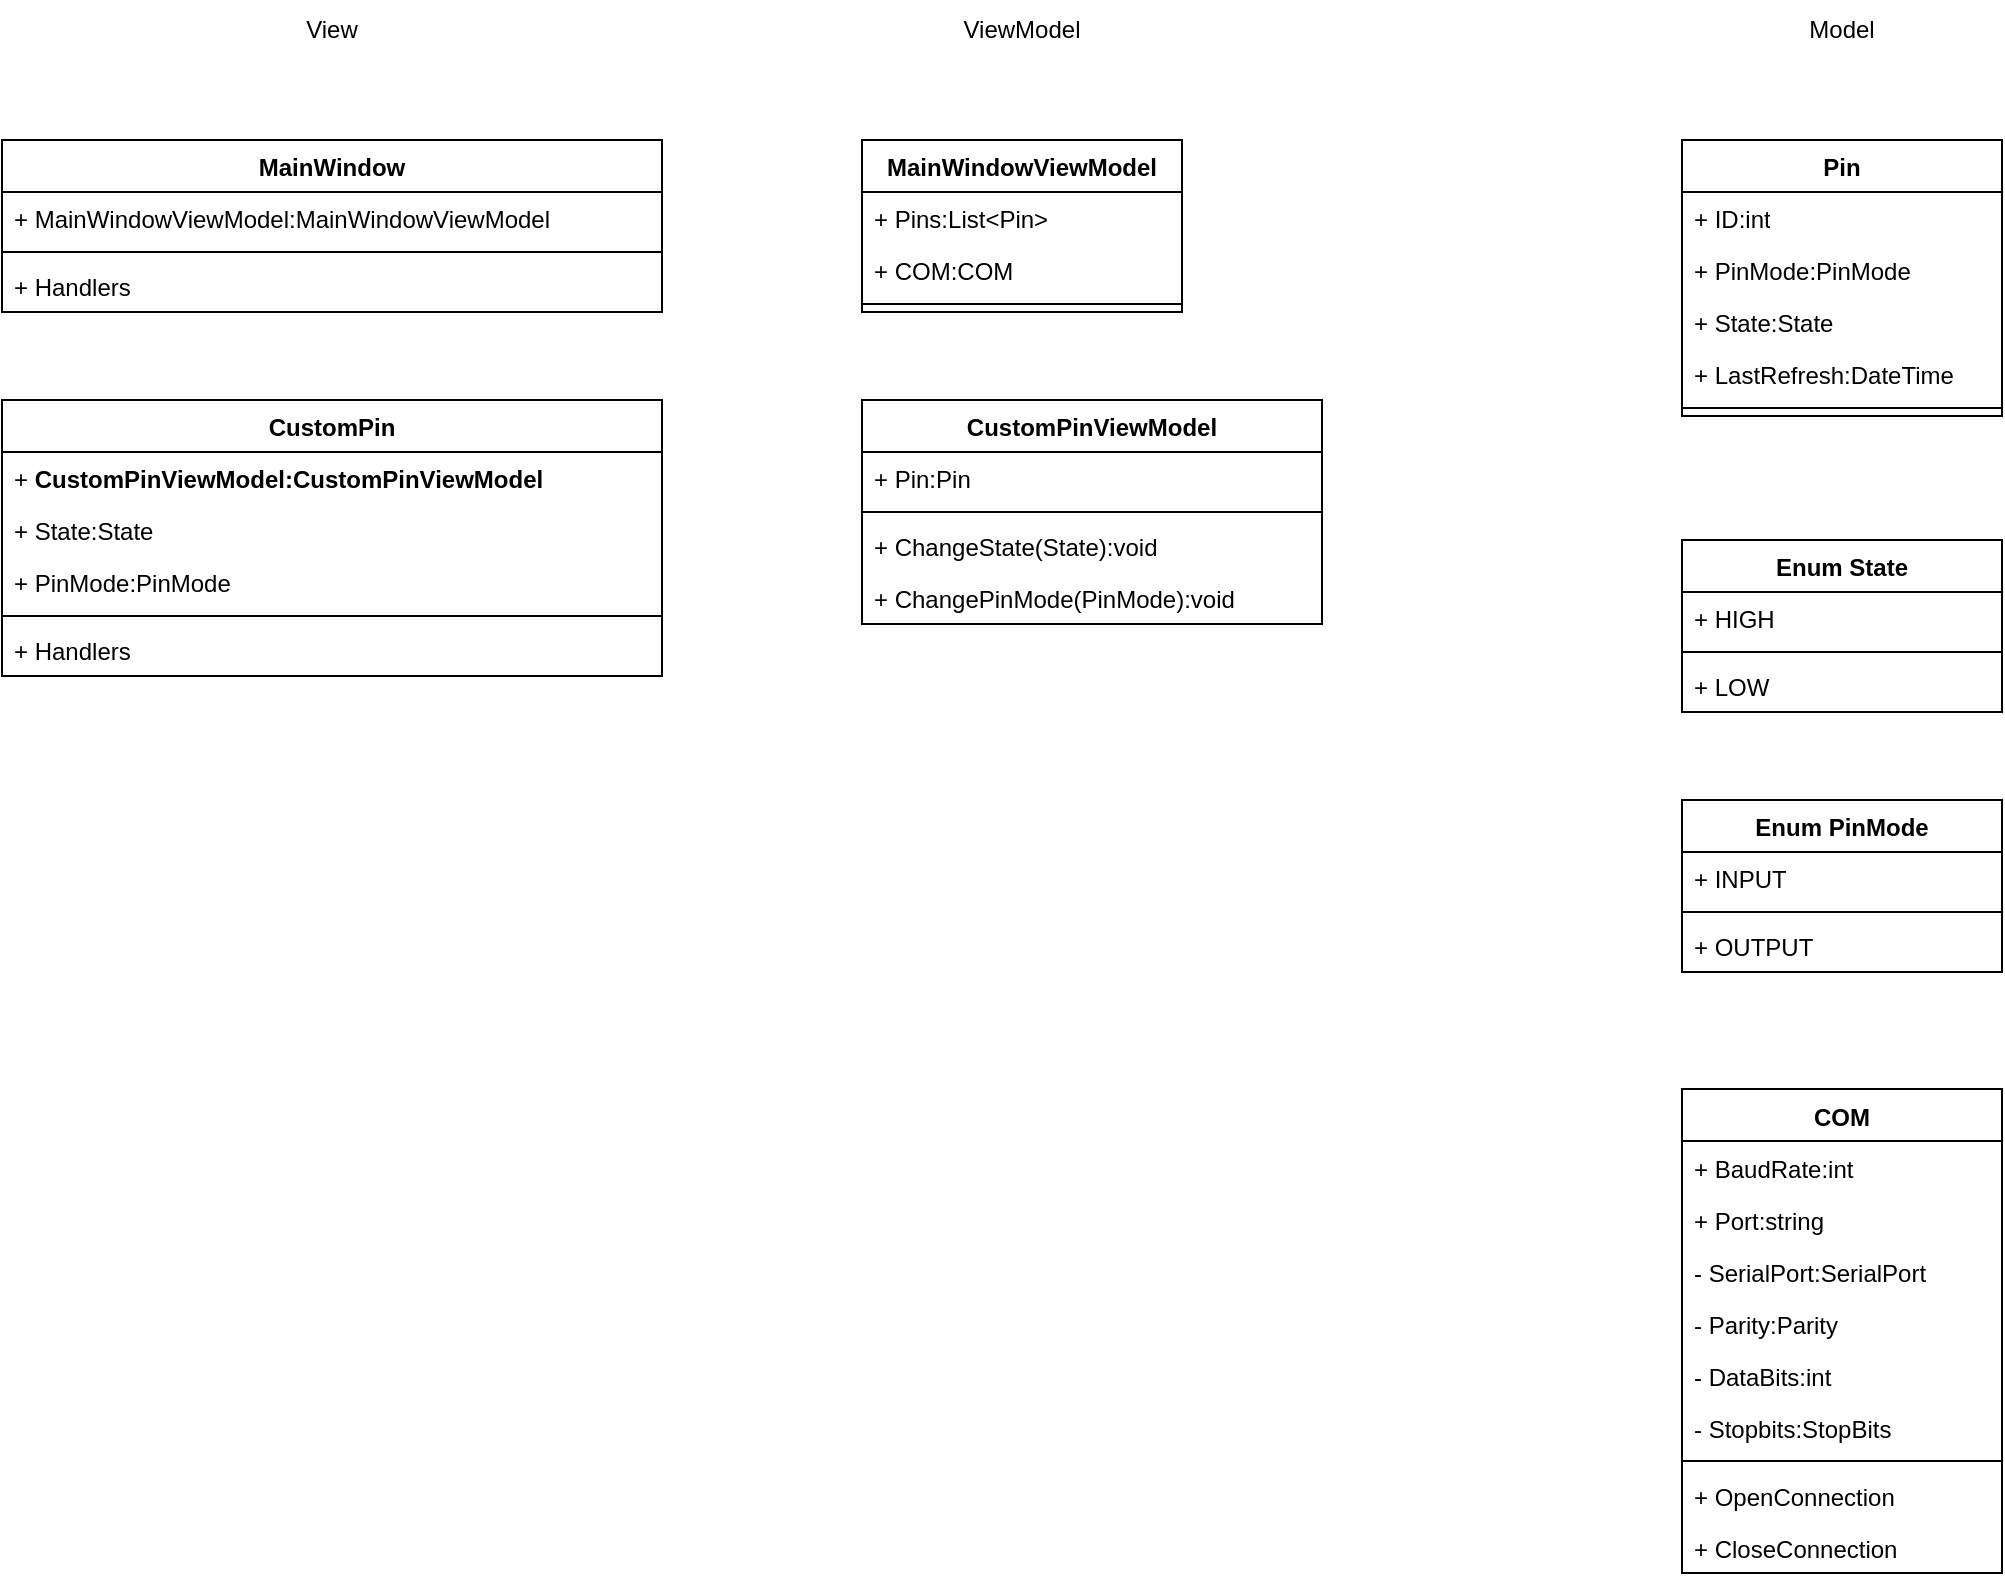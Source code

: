 <mxfile version="24.4.3" type="device">
  <diagram id="C5RBs43oDa-KdzZeNtuy" name="Page-1">
    <mxGraphModel dx="1626" dy="785" grid="1" gridSize="10" guides="1" tooltips="1" connect="1" arrows="1" fold="1" page="1" pageScale="1" pageWidth="827" pageHeight="1169" math="0" shadow="0">
      <root>
        <mxCell id="WIyWlLk6GJQsqaUBKTNV-0" />
        <mxCell id="WIyWlLk6GJQsqaUBKTNV-1" parent="WIyWlLk6GJQsqaUBKTNV-0" />
        <mxCell id="z9D-Oa3iQJ1Po226tPw0-0" value="MainWindow" style="swimlane;fontStyle=1;align=center;verticalAlign=top;childLayout=stackLayout;horizontal=1;startSize=26;horizontalStack=0;resizeParent=1;resizeParentMax=0;resizeLast=0;collapsible=1;marginBottom=0;whiteSpace=wrap;html=1;" parent="WIyWlLk6GJQsqaUBKTNV-1" vertex="1">
          <mxGeometry x="40" y="110" width="330" height="86" as="geometry" />
        </mxCell>
        <mxCell id="z9D-Oa3iQJ1Po226tPw0-1" value="+ MainWindowViewModel:MainWindowViewModel" style="text;strokeColor=none;fillColor=none;align=left;verticalAlign=top;spacingLeft=4;spacingRight=4;overflow=hidden;rotatable=0;points=[[0,0.5],[1,0.5]];portConstraint=eastwest;whiteSpace=wrap;html=1;" parent="z9D-Oa3iQJ1Po226tPw0-0" vertex="1">
          <mxGeometry y="26" width="330" height="26" as="geometry" />
        </mxCell>
        <mxCell id="z9D-Oa3iQJ1Po226tPw0-2" value="" style="line;strokeWidth=1;fillColor=none;align=left;verticalAlign=middle;spacingTop=-1;spacingLeft=3;spacingRight=3;rotatable=0;labelPosition=right;points=[];portConstraint=eastwest;strokeColor=inherit;" parent="z9D-Oa3iQJ1Po226tPw0-0" vertex="1">
          <mxGeometry y="52" width="330" height="8" as="geometry" />
        </mxCell>
        <mxCell id="z9D-Oa3iQJ1Po226tPw0-3" value="+ Handlers" style="text;strokeColor=none;fillColor=none;align=left;verticalAlign=top;spacingLeft=4;spacingRight=4;overflow=hidden;rotatable=0;points=[[0,0.5],[1,0.5]];portConstraint=eastwest;whiteSpace=wrap;html=1;" parent="z9D-Oa3iQJ1Po226tPw0-0" vertex="1">
          <mxGeometry y="60" width="330" height="26" as="geometry" />
        </mxCell>
        <mxCell id="z9D-Oa3iQJ1Po226tPw0-4" value="Pin" style="swimlane;fontStyle=1;align=center;verticalAlign=top;childLayout=stackLayout;horizontal=1;startSize=26;horizontalStack=0;resizeParent=1;resizeParentMax=0;resizeLast=0;collapsible=1;marginBottom=0;whiteSpace=wrap;html=1;" parent="WIyWlLk6GJQsqaUBKTNV-1" vertex="1">
          <mxGeometry x="880" y="110" width="160" height="138" as="geometry" />
        </mxCell>
        <mxCell id="z9D-Oa3iQJ1Po226tPw0-5" value="+ ID:int" style="text;strokeColor=none;fillColor=none;align=left;verticalAlign=top;spacingLeft=4;spacingRight=4;overflow=hidden;rotatable=0;points=[[0,0.5],[1,0.5]];portConstraint=eastwest;whiteSpace=wrap;html=1;" parent="z9D-Oa3iQJ1Po226tPw0-4" vertex="1">
          <mxGeometry y="26" width="160" height="26" as="geometry" />
        </mxCell>
        <mxCell id="z9D-Oa3iQJ1Po226tPw0-16" value="+ PinMode:PinMode" style="text;strokeColor=none;fillColor=none;align=left;verticalAlign=top;spacingLeft=4;spacingRight=4;overflow=hidden;rotatable=0;points=[[0,0.5],[1,0.5]];portConstraint=eastwest;whiteSpace=wrap;html=1;" parent="z9D-Oa3iQJ1Po226tPw0-4" vertex="1">
          <mxGeometry y="52" width="160" height="26" as="geometry" />
        </mxCell>
        <mxCell id="z9D-Oa3iQJ1Po226tPw0-17" value="+ State:State" style="text;strokeColor=none;fillColor=none;align=left;verticalAlign=top;spacingLeft=4;spacingRight=4;overflow=hidden;rotatable=0;points=[[0,0.5],[1,0.5]];portConstraint=eastwest;whiteSpace=wrap;html=1;" parent="z9D-Oa3iQJ1Po226tPw0-4" vertex="1">
          <mxGeometry y="78" width="160" height="26" as="geometry" />
        </mxCell>
        <mxCell id="z9D-Oa3iQJ1Po226tPw0-18" value="+ LastRefresh:DateTime" style="text;strokeColor=none;fillColor=none;align=left;verticalAlign=top;spacingLeft=4;spacingRight=4;overflow=hidden;rotatable=0;points=[[0,0.5],[1,0.5]];portConstraint=eastwest;whiteSpace=wrap;html=1;" parent="z9D-Oa3iQJ1Po226tPw0-4" vertex="1">
          <mxGeometry y="104" width="160" height="26" as="geometry" />
        </mxCell>
        <mxCell id="z9D-Oa3iQJ1Po226tPw0-6" value="" style="line;strokeWidth=1;fillColor=none;align=left;verticalAlign=middle;spacingTop=-1;spacingLeft=3;spacingRight=3;rotatable=0;labelPosition=right;points=[];portConstraint=eastwest;strokeColor=inherit;" parent="z9D-Oa3iQJ1Po226tPw0-4" vertex="1">
          <mxGeometry y="130" width="160" height="8" as="geometry" />
        </mxCell>
        <mxCell id="z9D-Oa3iQJ1Po226tPw0-8" value="MainWindowViewModel" style="swimlane;fontStyle=1;align=center;verticalAlign=top;childLayout=stackLayout;horizontal=1;startSize=26;horizontalStack=0;resizeParent=1;resizeParentMax=0;resizeLast=0;collapsible=1;marginBottom=0;whiteSpace=wrap;html=1;" parent="WIyWlLk6GJQsqaUBKTNV-1" vertex="1">
          <mxGeometry x="470" y="110" width="160" height="86" as="geometry" />
        </mxCell>
        <mxCell id="z9D-Oa3iQJ1Po226tPw0-9" value="+ Pins:List&amp;lt;Pin&amp;gt;" style="text;strokeColor=none;fillColor=none;align=left;verticalAlign=top;spacingLeft=4;spacingRight=4;overflow=hidden;rotatable=0;points=[[0,0.5],[1,0.5]];portConstraint=eastwest;whiteSpace=wrap;html=1;" parent="z9D-Oa3iQJ1Po226tPw0-8" vertex="1">
          <mxGeometry y="26" width="160" height="26" as="geometry" />
        </mxCell>
        <mxCell id="z9D-Oa3iQJ1Po226tPw0-34" value="+ COM:COM" style="text;strokeColor=none;fillColor=none;align=left;verticalAlign=top;spacingLeft=4;spacingRight=4;overflow=hidden;rotatable=0;points=[[0,0.5],[1,0.5]];portConstraint=eastwest;whiteSpace=wrap;html=1;" parent="z9D-Oa3iQJ1Po226tPw0-8" vertex="1">
          <mxGeometry y="52" width="160" height="26" as="geometry" />
        </mxCell>
        <mxCell id="z9D-Oa3iQJ1Po226tPw0-10" value="" style="line;strokeWidth=1;fillColor=none;align=left;verticalAlign=middle;spacingTop=-1;spacingLeft=3;spacingRight=3;rotatable=0;labelPosition=right;points=[];portConstraint=eastwest;strokeColor=inherit;" parent="z9D-Oa3iQJ1Po226tPw0-8" vertex="1">
          <mxGeometry y="78" width="160" height="8" as="geometry" />
        </mxCell>
        <mxCell id="z9D-Oa3iQJ1Po226tPw0-12" value="Enum State" style="swimlane;fontStyle=1;align=center;verticalAlign=top;childLayout=stackLayout;horizontal=1;startSize=26;horizontalStack=0;resizeParent=1;resizeParentMax=0;resizeLast=0;collapsible=1;marginBottom=0;whiteSpace=wrap;html=1;" parent="WIyWlLk6GJQsqaUBKTNV-1" vertex="1">
          <mxGeometry x="880" y="310" width="160" height="86" as="geometry" />
        </mxCell>
        <mxCell id="z9D-Oa3iQJ1Po226tPw0-13" value="+ HIGH" style="text;strokeColor=none;fillColor=none;align=left;verticalAlign=top;spacingLeft=4;spacingRight=4;overflow=hidden;rotatable=0;points=[[0,0.5],[1,0.5]];portConstraint=eastwest;whiteSpace=wrap;html=1;" parent="z9D-Oa3iQJ1Po226tPw0-12" vertex="1">
          <mxGeometry y="26" width="160" height="26" as="geometry" />
        </mxCell>
        <mxCell id="z9D-Oa3iQJ1Po226tPw0-14" value="" style="line;strokeWidth=1;fillColor=none;align=left;verticalAlign=middle;spacingTop=-1;spacingLeft=3;spacingRight=3;rotatable=0;labelPosition=right;points=[];portConstraint=eastwest;strokeColor=inherit;" parent="z9D-Oa3iQJ1Po226tPw0-12" vertex="1">
          <mxGeometry y="52" width="160" height="8" as="geometry" />
        </mxCell>
        <mxCell id="z9D-Oa3iQJ1Po226tPw0-15" value="+ LOW" style="text;strokeColor=none;fillColor=none;align=left;verticalAlign=top;spacingLeft=4;spacingRight=4;overflow=hidden;rotatable=0;points=[[0,0.5],[1,0.5]];portConstraint=eastwest;whiteSpace=wrap;html=1;" parent="z9D-Oa3iQJ1Po226tPw0-12" vertex="1">
          <mxGeometry y="60" width="160" height="26" as="geometry" />
        </mxCell>
        <mxCell id="z9D-Oa3iQJ1Po226tPw0-19" value="COM" style="swimlane;fontStyle=1;align=center;verticalAlign=top;childLayout=stackLayout;horizontal=1;startSize=26;horizontalStack=0;resizeParent=1;resizeParentMax=0;resizeLast=0;collapsible=1;marginBottom=0;whiteSpace=wrap;html=1;" parent="WIyWlLk6GJQsqaUBKTNV-1" vertex="1">
          <mxGeometry x="880" y="584.5" width="160" height="242" as="geometry" />
        </mxCell>
        <mxCell id="z9D-Oa3iQJ1Po226tPw0-20" value="+ BaudRate:int" style="text;strokeColor=none;fillColor=none;align=left;verticalAlign=top;spacingLeft=4;spacingRight=4;overflow=hidden;rotatable=0;points=[[0,0.5],[1,0.5]];portConstraint=eastwest;whiteSpace=wrap;html=1;" parent="z9D-Oa3iQJ1Po226tPw0-19" vertex="1">
          <mxGeometry y="26" width="160" height="26" as="geometry" />
        </mxCell>
        <mxCell id="z9D-Oa3iQJ1Po226tPw0-28" value="+ Port:string" style="text;strokeColor=none;fillColor=none;align=left;verticalAlign=top;spacingLeft=4;spacingRight=4;overflow=hidden;rotatable=0;points=[[0,0.5],[1,0.5]];portConstraint=eastwest;whiteSpace=wrap;html=1;" parent="z9D-Oa3iQJ1Po226tPw0-19" vertex="1">
          <mxGeometry y="52" width="160" height="26" as="geometry" />
        </mxCell>
        <mxCell id="z9D-Oa3iQJ1Po226tPw0-29" value="- SerialPort:SerialPort" style="text;strokeColor=none;fillColor=none;align=left;verticalAlign=top;spacingLeft=4;spacingRight=4;overflow=hidden;rotatable=0;points=[[0,0.5],[1,0.5]];portConstraint=eastwest;whiteSpace=wrap;html=1;" parent="z9D-Oa3iQJ1Po226tPw0-19" vertex="1">
          <mxGeometry y="78" width="160" height="26" as="geometry" />
        </mxCell>
        <mxCell id="z9D-Oa3iQJ1Po226tPw0-30" value="- Parity:Parity" style="text;strokeColor=none;fillColor=none;align=left;verticalAlign=top;spacingLeft=4;spacingRight=4;overflow=hidden;rotatable=0;points=[[0,0.5],[1,0.5]];portConstraint=eastwest;whiteSpace=wrap;html=1;" parent="z9D-Oa3iQJ1Po226tPw0-19" vertex="1">
          <mxGeometry y="104" width="160" height="26" as="geometry" />
        </mxCell>
        <mxCell id="z9D-Oa3iQJ1Po226tPw0-31" value="- DataBits:int" style="text;strokeColor=none;fillColor=none;align=left;verticalAlign=top;spacingLeft=4;spacingRight=4;overflow=hidden;rotatable=0;points=[[0,0.5],[1,0.5]];portConstraint=eastwest;whiteSpace=wrap;html=1;" parent="z9D-Oa3iQJ1Po226tPw0-19" vertex="1">
          <mxGeometry y="130" width="160" height="26" as="geometry" />
        </mxCell>
        <mxCell id="z9D-Oa3iQJ1Po226tPw0-32" value="- Stopbits:StopBits" style="text;strokeColor=none;fillColor=none;align=left;verticalAlign=top;spacingLeft=4;spacingRight=4;overflow=hidden;rotatable=0;points=[[0,0.5],[1,0.5]];portConstraint=eastwest;whiteSpace=wrap;html=1;" parent="z9D-Oa3iQJ1Po226tPw0-19" vertex="1">
          <mxGeometry y="156" width="160" height="26" as="geometry" />
        </mxCell>
        <mxCell id="z9D-Oa3iQJ1Po226tPw0-21" value="" style="line;strokeWidth=1;fillColor=none;align=left;verticalAlign=middle;spacingTop=-1;spacingLeft=3;spacingRight=3;rotatable=0;labelPosition=right;points=[];portConstraint=eastwest;strokeColor=inherit;" parent="z9D-Oa3iQJ1Po226tPw0-19" vertex="1">
          <mxGeometry y="182" width="160" height="8" as="geometry" />
        </mxCell>
        <mxCell id="z9D-Oa3iQJ1Po226tPw0-22" value="+ OpenConnection" style="text;strokeColor=none;fillColor=none;align=left;verticalAlign=top;spacingLeft=4;spacingRight=4;overflow=hidden;rotatable=0;points=[[0,0.5],[1,0.5]];portConstraint=eastwest;whiteSpace=wrap;html=1;" parent="z9D-Oa3iQJ1Po226tPw0-19" vertex="1">
          <mxGeometry y="190" width="160" height="26" as="geometry" />
        </mxCell>
        <mxCell id="z9D-Oa3iQJ1Po226tPw0-33" value="+ CloseConnection" style="text;strokeColor=none;fillColor=none;align=left;verticalAlign=top;spacingLeft=4;spacingRight=4;overflow=hidden;rotatable=0;points=[[0,0.5],[1,0.5]];portConstraint=eastwest;whiteSpace=wrap;html=1;" parent="z9D-Oa3iQJ1Po226tPw0-19" vertex="1">
          <mxGeometry y="216" width="160" height="26" as="geometry" />
        </mxCell>
        <mxCell id="z9D-Oa3iQJ1Po226tPw0-23" value="Enum PinMode" style="swimlane;fontStyle=1;align=center;verticalAlign=top;childLayout=stackLayout;horizontal=1;startSize=26;horizontalStack=0;resizeParent=1;resizeParentMax=0;resizeLast=0;collapsible=1;marginBottom=0;whiteSpace=wrap;html=1;" parent="WIyWlLk6GJQsqaUBKTNV-1" vertex="1">
          <mxGeometry x="880" y="440" width="160" height="86" as="geometry" />
        </mxCell>
        <mxCell id="z9D-Oa3iQJ1Po226tPw0-24" value="+ INPUT" style="text;strokeColor=none;fillColor=none;align=left;verticalAlign=top;spacingLeft=4;spacingRight=4;overflow=hidden;rotatable=0;points=[[0,0.5],[1,0.5]];portConstraint=eastwest;whiteSpace=wrap;html=1;" parent="z9D-Oa3iQJ1Po226tPw0-23" vertex="1">
          <mxGeometry y="26" width="160" height="26" as="geometry" />
        </mxCell>
        <mxCell id="z9D-Oa3iQJ1Po226tPw0-25" value="" style="line;strokeWidth=1;fillColor=none;align=left;verticalAlign=middle;spacingTop=-1;spacingLeft=3;spacingRight=3;rotatable=0;labelPosition=right;points=[];portConstraint=eastwest;strokeColor=inherit;" parent="z9D-Oa3iQJ1Po226tPw0-23" vertex="1">
          <mxGeometry y="52" width="160" height="8" as="geometry" />
        </mxCell>
        <mxCell id="z9D-Oa3iQJ1Po226tPw0-26" value="+ OUTPUT" style="text;strokeColor=none;fillColor=none;align=left;verticalAlign=top;spacingLeft=4;spacingRight=4;overflow=hidden;rotatable=0;points=[[0,0.5],[1,0.5]];portConstraint=eastwest;whiteSpace=wrap;html=1;" parent="z9D-Oa3iQJ1Po226tPw0-23" vertex="1">
          <mxGeometry y="60" width="160" height="26" as="geometry" />
        </mxCell>
        <mxCell id="z9D-Oa3iQJ1Po226tPw0-35" value="CustomPin" style="swimlane;fontStyle=1;align=center;verticalAlign=top;childLayout=stackLayout;horizontal=1;startSize=26;horizontalStack=0;resizeParent=1;resizeParentMax=0;resizeLast=0;collapsible=1;marginBottom=0;whiteSpace=wrap;html=1;" parent="WIyWlLk6GJQsqaUBKTNV-1" vertex="1">
          <mxGeometry x="40" y="240" width="330" height="138" as="geometry" />
        </mxCell>
        <mxCell id="z9D-Oa3iQJ1Po226tPw0-36" value="+&amp;nbsp;&lt;span style=&quot;font-weight: 700; text-align: center;&quot;&gt;CustomPinViewModel:&lt;/span&gt;&lt;span style=&quot;font-weight: 700; text-align: center;&quot;&gt;CustomPinViewModel&lt;/span&gt;" style="text;strokeColor=none;fillColor=none;align=left;verticalAlign=top;spacingLeft=4;spacingRight=4;overflow=hidden;rotatable=0;points=[[0,0.5],[1,0.5]];portConstraint=eastwest;whiteSpace=wrap;html=1;" parent="z9D-Oa3iQJ1Po226tPw0-35" vertex="1">
          <mxGeometry y="26" width="330" height="26" as="geometry" />
        </mxCell>
        <mxCell id="z9D-Oa3iQJ1Po226tPw0-50" value="+ State:State" style="text;strokeColor=none;fillColor=none;align=left;verticalAlign=top;spacingLeft=4;spacingRight=4;overflow=hidden;rotatable=0;points=[[0,0.5],[1,0.5]];portConstraint=eastwest;whiteSpace=wrap;html=1;" parent="z9D-Oa3iQJ1Po226tPw0-35" vertex="1">
          <mxGeometry y="52" width="330" height="26" as="geometry" />
        </mxCell>
        <mxCell id="z9D-Oa3iQJ1Po226tPw0-51" value="+ PinMode:PinMode" style="text;strokeColor=none;fillColor=none;align=left;verticalAlign=top;spacingLeft=4;spacingRight=4;overflow=hidden;rotatable=0;points=[[0,0.5],[1,0.5]];portConstraint=eastwest;whiteSpace=wrap;html=1;" parent="z9D-Oa3iQJ1Po226tPw0-35" vertex="1">
          <mxGeometry y="78" width="330" height="26" as="geometry" />
        </mxCell>
        <mxCell id="z9D-Oa3iQJ1Po226tPw0-37" value="" style="line;strokeWidth=1;fillColor=none;align=left;verticalAlign=middle;spacingTop=-1;spacingLeft=3;spacingRight=3;rotatable=0;labelPosition=right;points=[];portConstraint=eastwest;strokeColor=inherit;" parent="z9D-Oa3iQJ1Po226tPw0-35" vertex="1">
          <mxGeometry y="104" width="330" height="8" as="geometry" />
        </mxCell>
        <mxCell id="z9D-Oa3iQJ1Po226tPw0-38" value="+ Handlers" style="text;strokeColor=none;fillColor=none;align=left;verticalAlign=top;spacingLeft=4;spacingRight=4;overflow=hidden;rotatable=0;points=[[0,0.5],[1,0.5]];portConstraint=eastwest;whiteSpace=wrap;html=1;" parent="z9D-Oa3iQJ1Po226tPw0-35" vertex="1">
          <mxGeometry y="112" width="330" height="26" as="geometry" />
        </mxCell>
        <mxCell id="z9D-Oa3iQJ1Po226tPw0-39" value="CustomPinViewModel" style="swimlane;fontStyle=1;align=center;verticalAlign=top;childLayout=stackLayout;horizontal=1;startSize=26;horizontalStack=0;resizeParent=1;resizeParentMax=0;resizeLast=0;collapsible=1;marginBottom=0;whiteSpace=wrap;html=1;" parent="WIyWlLk6GJQsqaUBKTNV-1" vertex="1">
          <mxGeometry x="470" y="240" width="230" height="112" as="geometry" />
        </mxCell>
        <mxCell id="z9D-Oa3iQJ1Po226tPw0-40" value="+ Pin:Pin" style="text;strokeColor=none;fillColor=none;align=left;verticalAlign=top;spacingLeft=4;spacingRight=4;overflow=hidden;rotatable=0;points=[[0,0.5],[1,0.5]];portConstraint=eastwest;whiteSpace=wrap;html=1;" parent="z9D-Oa3iQJ1Po226tPw0-39" vertex="1">
          <mxGeometry y="26" width="230" height="26" as="geometry" />
        </mxCell>
        <mxCell id="z9D-Oa3iQJ1Po226tPw0-42" value="" style="line;strokeWidth=1;fillColor=none;align=left;verticalAlign=middle;spacingTop=-1;spacingLeft=3;spacingRight=3;rotatable=0;labelPosition=right;points=[];portConstraint=eastwest;strokeColor=inherit;" parent="z9D-Oa3iQJ1Po226tPw0-39" vertex="1">
          <mxGeometry y="52" width="230" height="8" as="geometry" />
        </mxCell>
        <mxCell id="z9D-Oa3iQJ1Po226tPw0-45" value="+ ChangeState(State):void" style="text;strokeColor=none;fillColor=none;align=left;verticalAlign=top;spacingLeft=4;spacingRight=4;overflow=hidden;rotatable=0;points=[[0,0.5],[1,0.5]];portConstraint=eastwest;whiteSpace=wrap;html=1;" parent="z9D-Oa3iQJ1Po226tPw0-39" vertex="1">
          <mxGeometry y="60" width="230" height="26" as="geometry" />
        </mxCell>
        <mxCell id="z9D-Oa3iQJ1Po226tPw0-46" value="+ ChangePinMode(PinMode):void" style="text;strokeColor=none;fillColor=none;align=left;verticalAlign=top;spacingLeft=4;spacingRight=4;overflow=hidden;rotatable=0;points=[[0,0.5],[1,0.5]];portConstraint=eastwest;whiteSpace=wrap;html=1;" parent="z9D-Oa3iQJ1Po226tPw0-39" vertex="1">
          <mxGeometry y="86" width="230" height="26" as="geometry" />
        </mxCell>
        <mxCell id="z9D-Oa3iQJ1Po226tPw0-47" value="View" style="text;html=1;align=center;verticalAlign=middle;whiteSpace=wrap;rounded=0;" parent="WIyWlLk6GJQsqaUBKTNV-1" vertex="1">
          <mxGeometry x="175" y="40" width="60" height="30" as="geometry" />
        </mxCell>
        <mxCell id="z9D-Oa3iQJ1Po226tPw0-48" value="ViewModel" style="text;html=1;align=center;verticalAlign=middle;whiteSpace=wrap;rounded=0;" parent="WIyWlLk6GJQsqaUBKTNV-1" vertex="1">
          <mxGeometry x="520" y="40" width="60" height="30" as="geometry" />
        </mxCell>
        <mxCell id="z9D-Oa3iQJ1Po226tPw0-49" value="Model" style="text;html=1;align=center;verticalAlign=middle;whiteSpace=wrap;rounded=0;" parent="WIyWlLk6GJQsqaUBKTNV-1" vertex="1">
          <mxGeometry x="930" y="40" width="60" height="30" as="geometry" />
        </mxCell>
      </root>
    </mxGraphModel>
  </diagram>
</mxfile>
